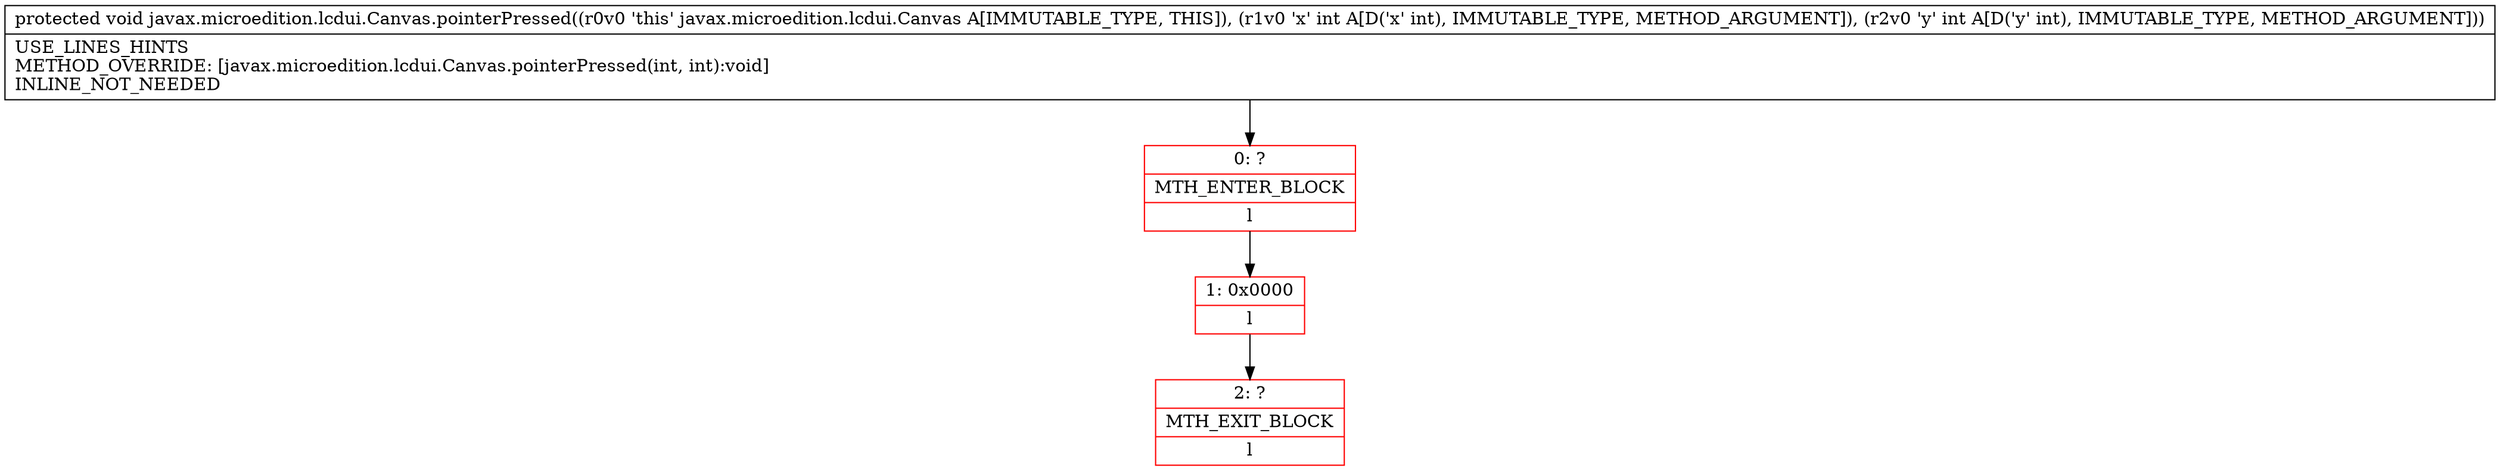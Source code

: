 digraph "CFG forjavax.microedition.lcdui.Canvas.pointerPressed(II)V" {
subgraph cluster_Region_298193800 {
label = "R(0)";
node [shape=record,color=blue];
}
Node_0 [shape=record,color=red,label="{0\:\ ?|MTH_ENTER_BLOCK\l|l}"];
Node_1 [shape=record,color=red,label="{1\:\ 0x0000|l}"];
Node_2 [shape=record,color=red,label="{2\:\ ?|MTH_EXIT_BLOCK\l|l}"];
MethodNode[shape=record,label="{protected void javax.microedition.lcdui.Canvas.pointerPressed((r0v0 'this' javax.microedition.lcdui.Canvas A[IMMUTABLE_TYPE, THIS]), (r1v0 'x' int A[D('x' int), IMMUTABLE_TYPE, METHOD_ARGUMENT]), (r2v0 'y' int A[D('y' int), IMMUTABLE_TYPE, METHOD_ARGUMENT]))  | USE_LINES_HINTS\lMETHOD_OVERRIDE: [javax.microedition.lcdui.Canvas.pointerPressed(int, int):void]\lINLINE_NOT_NEEDED\l}"];
MethodNode -> Node_0;
Node_0 -> Node_1;
Node_1 -> Node_2;
}

